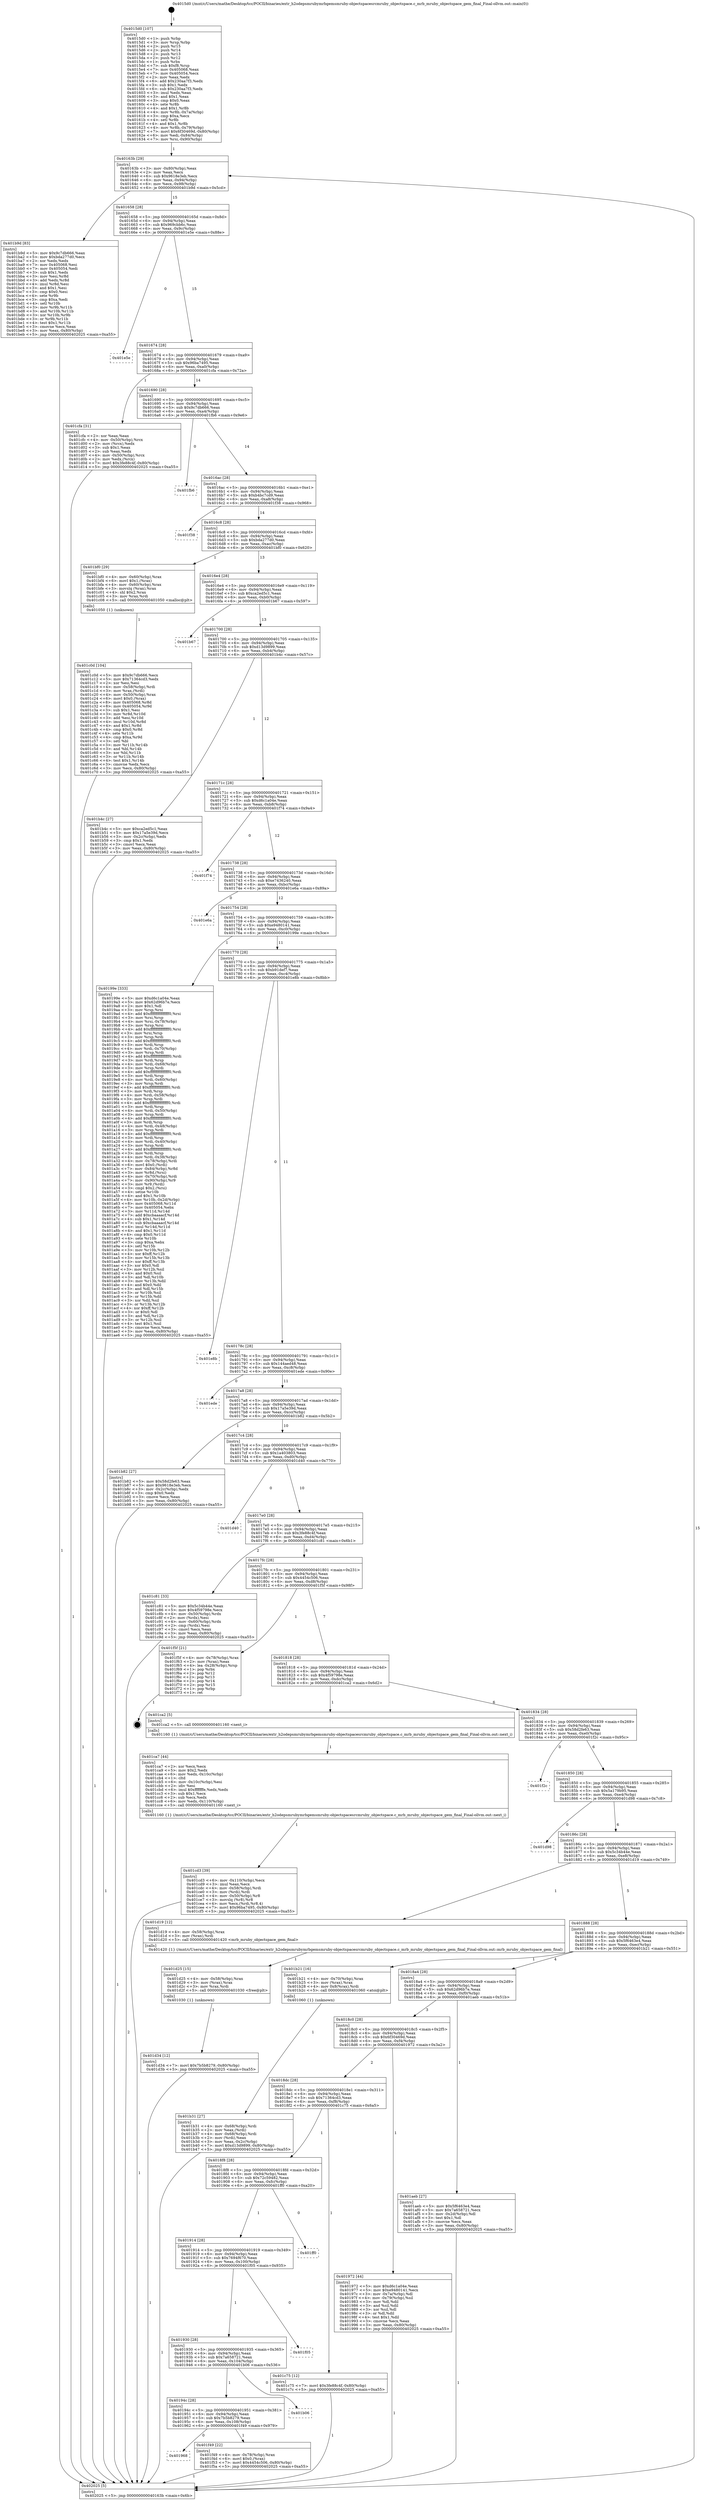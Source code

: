 digraph "0x4015d0" {
  label = "0x4015d0 (/mnt/c/Users/mathe/Desktop/tcc/POCII/binaries/extr_h2odepsmrubymrbgemsmruby-objectspacesrcmruby_objectspace.c_mrb_mruby_objectspace_gem_final_Final-ollvm.out::main(0))"
  labelloc = "t"
  node[shape=record]

  Entry [label="",width=0.3,height=0.3,shape=circle,fillcolor=black,style=filled]
  "0x40163b" [label="{
     0x40163b [29]\l
     | [instrs]\l
     &nbsp;&nbsp;0x40163b \<+3\>: mov -0x80(%rbp),%eax\l
     &nbsp;&nbsp;0x40163e \<+2\>: mov %eax,%ecx\l
     &nbsp;&nbsp;0x401640 \<+6\>: sub $0x9618e3eb,%ecx\l
     &nbsp;&nbsp;0x401646 \<+6\>: mov %eax,-0x94(%rbp)\l
     &nbsp;&nbsp;0x40164c \<+6\>: mov %ecx,-0x98(%rbp)\l
     &nbsp;&nbsp;0x401652 \<+6\>: je 0000000000401b9d \<main+0x5cd\>\l
  }"]
  "0x401b9d" [label="{
     0x401b9d [83]\l
     | [instrs]\l
     &nbsp;&nbsp;0x401b9d \<+5\>: mov $0x9c7db666,%eax\l
     &nbsp;&nbsp;0x401ba2 \<+5\>: mov $0xbda277d0,%ecx\l
     &nbsp;&nbsp;0x401ba7 \<+2\>: xor %edx,%edx\l
     &nbsp;&nbsp;0x401ba9 \<+7\>: mov 0x405068,%esi\l
     &nbsp;&nbsp;0x401bb0 \<+7\>: mov 0x405054,%edi\l
     &nbsp;&nbsp;0x401bb7 \<+3\>: sub $0x1,%edx\l
     &nbsp;&nbsp;0x401bba \<+3\>: mov %esi,%r8d\l
     &nbsp;&nbsp;0x401bbd \<+3\>: add %edx,%r8d\l
     &nbsp;&nbsp;0x401bc0 \<+4\>: imul %r8d,%esi\l
     &nbsp;&nbsp;0x401bc4 \<+3\>: and $0x1,%esi\l
     &nbsp;&nbsp;0x401bc7 \<+3\>: cmp $0x0,%esi\l
     &nbsp;&nbsp;0x401bca \<+4\>: sete %r9b\l
     &nbsp;&nbsp;0x401bce \<+3\>: cmp $0xa,%edi\l
     &nbsp;&nbsp;0x401bd1 \<+4\>: setl %r10b\l
     &nbsp;&nbsp;0x401bd5 \<+3\>: mov %r9b,%r11b\l
     &nbsp;&nbsp;0x401bd8 \<+3\>: and %r10b,%r11b\l
     &nbsp;&nbsp;0x401bdb \<+3\>: xor %r10b,%r9b\l
     &nbsp;&nbsp;0x401bde \<+3\>: or %r9b,%r11b\l
     &nbsp;&nbsp;0x401be1 \<+4\>: test $0x1,%r11b\l
     &nbsp;&nbsp;0x401be5 \<+3\>: cmovne %ecx,%eax\l
     &nbsp;&nbsp;0x401be8 \<+3\>: mov %eax,-0x80(%rbp)\l
     &nbsp;&nbsp;0x401beb \<+5\>: jmp 0000000000402025 \<main+0xa55\>\l
  }"]
  "0x401658" [label="{
     0x401658 [28]\l
     | [instrs]\l
     &nbsp;&nbsp;0x401658 \<+5\>: jmp 000000000040165d \<main+0x8d\>\l
     &nbsp;&nbsp;0x40165d \<+6\>: mov -0x94(%rbp),%eax\l
     &nbsp;&nbsp;0x401663 \<+5\>: sub $0x969cbb6c,%eax\l
     &nbsp;&nbsp;0x401668 \<+6\>: mov %eax,-0x9c(%rbp)\l
     &nbsp;&nbsp;0x40166e \<+6\>: je 0000000000401e5e \<main+0x88e\>\l
  }"]
  Exit [label="",width=0.3,height=0.3,shape=circle,fillcolor=black,style=filled,peripheries=2]
  "0x401e5e" [label="{
     0x401e5e\l
  }", style=dashed]
  "0x401674" [label="{
     0x401674 [28]\l
     | [instrs]\l
     &nbsp;&nbsp;0x401674 \<+5\>: jmp 0000000000401679 \<main+0xa9\>\l
     &nbsp;&nbsp;0x401679 \<+6\>: mov -0x94(%rbp),%eax\l
     &nbsp;&nbsp;0x40167f \<+5\>: sub $0x96ba7495,%eax\l
     &nbsp;&nbsp;0x401684 \<+6\>: mov %eax,-0xa0(%rbp)\l
     &nbsp;&nbsp;0x40168a \<+6\>: je 0000000000401cfa \<main+0x72a\>\l
  }"]
  "0x401968" [label="{
     0x401968\l
  }", style=dashed]
  "0x401cfa" [label="{
     0x401cfa [31]\l
     | [instrs]\l
     &nbsp;&nbsp;0x401cfa \<+2\>: xor %eax,%eax\l
     &nbsp;&nbsp;0x401cfc \<+4\>: mov -0x50(%rbp),%rcx\l
     &nbsp;&nbsp;0x401d00 \<+2\>: mov (%rcx),%edx\l
     &nbsp;&nbsp;0x401d02 \<+3\>: sub $0x1,%eax\l
     &nbsp;&nbsp;0x401d05 \<+2\>: sub %eax,%edx\l
     &nbsp;&nbsp;0x401d07 \<+4\>: mov -0x50(%rbp),%rcx\l
     &nbsp;&nbsp;0x401d0b \<+2\>: mov %edx,(%rcx)\l
     &nbsp;&nbsp;0x401d0d \<+7\>: movl $0x3fe88c4f,-0x80(%rbp)\l
     &nbsp;&nbsp;0x401d14 \<+5\>: jmp 0000000000402025 \<main+0xa55\>\l
  }"]
  "0x401690" [label="{
     0x401690 [28]\l
     | [instrs]\l
     &nbsp;&nbsp;0x401690 \<+5\>: jmp 0000000000401695 \<main+0xc5\>\l
     &nbsp;&nbsp;0x401695 \<+6\>: mov -0x94(%rbp),%eax\l
     &nbsp;&nbsp;0x40169b \<+5\>: sub $0x9c7db666,%eax\l
     &nbsp;&nbsp;0x4016a0 \<+6\>: mov %eax,-0xa4(%rbp)\l
     &nbsp;&nbsp;0x4016a6 \<+6\>: je 0000000000401fb6 \<main+0x9e6\>\l
  }"]
  "0x401f49" [label="{
     0x401f49 [22]\l
     | [instrs]\l
     &nbsp;&nbsp;0x401f49 \<+4\>: mov -0x78(%rbp),%rax\l
     &nbsp;&nbsp;0x401f4d \<+6\>: movl $0x0,(%rax)\l
     &nbsp;&nbsp;0x401f53 \<+7\>: movl $0x4454c506,-0x80(%rbp)\l
     &nbsp;&nbsp;0x401f5a \<+5\>: jmp 0000000000402025 \<main+0xa55\>\l
  }"]
  "0x401fb6" [label="{
     0x401fb6\l
  }", style=dashed]
  "0x4016ac" [label="{
     0x4016ac [28]\l
     | [instrs]\l
     &nbsp;&nbsp;0x4016ac \<+5\>: jmp 00000000004016b1 \<main+0xe1\>\l
     &nbsp;&nbsp;0x4016b1 \<+6\>: mov -0x94(%rbp),%eax\l
     &nbsp;&nbsp;0x4016b7 \<+5\>: sub $0xb4bc7cd9,%eax\l
     &nbsp;&nbsp;0x4016bc \<+6\>: mov %eax,-0xa8(%rbp)\l
     &nbsp;&nbsp;0x4016c2 \<+6\>: je 0000000000401f38 \<main+0x968\>\l
  }"]
  "0x40194c" [label="{
     0x40194c [28]\l
     | [instrs]\l
     &nbsp;&nbsp;0x40194c \<+5\>: jmp 0000000000401951 \<main+0x381\>\l
     &nbsp;&nbsp;0x401951 \<+6\>: mov -0x94(%rbp),%eax\l
     &nbsp;&nbsp;0x401957 \<+5\>: sub $0x7b5b8279,%eax\l
     &nbsp;&nbsp;0x40195c \<+6\>: mov %eax,-0x108(%rbp)\l
     &nbsp;&nbsp;0x401962 \<+6\>: je 0000000000401f49 \<main+0x979\>\l
  }"]
  "0x401f38" [label="{
     0x401f38\l
  }", style=dashed]
  "0x4016c8" [label="{
     0x4016c8 [28]\l
     | [instrs]\l
     &nbsp;&nbsp;0x4016c8 \<+5\>: jmp 00000000004016cd \<main+0xfd\>\l
     &nbsp;&nbsp;0x4016cd \<+6\>: mov -0x94(%rbp),%eax\l
     &nbsp;&nbsp;0x4016d3 \<+5\>: sub $0xbda277d0,%eax\l
     &nbsp;&nbsp;0x4016d8 \<+6\>: mov %eax,-0xac(%rbp)\l
     &nbsp;&nbsp;0x4016de \<+6\>: je 0000000000401bf0 \<main+0x620\>\l
  }"]
  "0x401b06" [label="{
     0x401b06\l
  }", style=dashed]
  "0x401bf0" [label="{
     0x401bf0 [29]\l
     | [instrs]\l
     &nbsp;&nbsp;0x401bf0 \<+4\>: mov -0x60(%rbp),%rax\l
     &nbsp;&nbsp;0x401bf4 \<+6\>: movl $0x1,(%rax)\l
     &nbsp;&nbsp;0x401bfa \<+4\>: mov -0x60(%rbp),%rax\l
     &nbsp;&nbsp;0x401bfe \<+3\>: movslq (%rax),%rax\l
     &nbsp;&nbsp;0x401c01 \<+4\>: shl $0x2,%rax\l
     &nbsp;&nbsp;0x401c05 \<+3\>: mov %rax,%rdi\l
     &nbsp;&nbsp;0x401c08 \<+5\>: call 0000000000401050 \<malloc@plt\>\l
     | [calls]\l
     &nbsp;&nbsp;0x401050 \{1\} (unknown)\l
  }"]
  "0x4016e4" [label="{
     0x4016e4 [28]\l
     | [instrs]\l
     &nbsp;&nbsp;0x4016e4 \<+5\>: jmp 00000000004016e9 \<main+0x119\>\l
     &nbsp;&nbsp;0x4016e9 \<+6\>: mov -0x94(%rbp),%eax\l
     &nbsp;&nbsp;0x4016ef \<+5\>: sub $0xca2ed5c1,%eax\l
     &nbsp;&nbsp;0x4016f4 \<+6\>: mov %eax,-0xb0(%rbp)\l
     &nbsp;&nbsp;0x4016fa \<+6\>: je 0000000000401b67 \<main+0x597\>\l
  }"]
  "0x401930" [label="{
     0x401930 [28]\l
     | [instrs]\l
     &nbsp;&nbsp;0x401930 \<+5\>: jmp 0000000000401935 \<main+0x365\>\l
     &nbsp;&nbsp;0x401935 \<+6\>: mov -0x94(%rbp),%eax\l
     &nbsp;&nbsp;0x40193b \<+5\>: sub $0x7a658721,%eax\l
     &nbsp;&nbsp;0x401940 \<+6\>: mov %eax,-0x104(%rbp)\l
     &nbsp;&nbsp;0x401946 \<+6\>: je 0000000000401b06 \<main+0x536\>\l
  }"]
  "0x401b67" [label="{
     0x401b67\l
  }", style=dashed]
  "0x401700" [label="{
     0x401700 [28]\l
     | [instrs]\l
     &nbsp;&nbsp;0x401700 \<+5\>: jmp 0000000000401705 \<main+0x135\>\l
     &nbsp;&nbsp;0x401705 \<+6\>: mov -0x94(%rbp),%eax\l
     &nbsp;&nbsp;0x40170b \<+5\>: sub $0xd13d9899,%eax\l
     &nbsp;&nbsp;0x401710 \<+6\>: mov %eax,-0xb4(%rbp)\l
     &nbsp;&nbsp;0x401716 \<+6\>: je 0000000000401b4c \<main+0x57c\>\l
  }"]
  "0x401f05" [label="{
     0x401f05\l
  }", style=dashed]
  "0x401b4c" [label="{
     0x401b4c [27]\l
     | [instrs]\l
     &nbsp;&nbsp;0x401b4c \<+5\>: mov $0xca2ed5c1,%eax\l
     &nbsp;&nbsp;0x401b51 \<+5\>: mov $0x17a5e39d,%ecx\l
     &nbsp;&nbsp;0x401b56 \<+3\>: mov -0x2c(%rbp),%edx\l
     &nbsp;&nbsp;0x401b59 \<+3\>: cmp $0x1,%edx\l
     &nbsp;&nbsp;0x401b5c \<+3\>: cmovl %ecx,%eax\l
     &nbsp;&nbsp;0x401b5f \<+3\>: mov %eax,-0x80(%rbp)\l
     &nbsp;&nbsp;0x401b62 \<+5\>: jmp 0000000000402025 \<main+0xa55\>\l
  }"]
  "0x40171c" [label="{
     0x40171c [28]\l
     | [instrs]\l
     &nbsp;&nbsp;0x40171c \<+5\>: jmp 0000000000401721 \<main+0x151\>\l
     &nbsp;&nbsp;0x401721 \<+6\>: mov -0x94(%rbp),%eax\l
     &nbsp;&nbsp;0x401727 \<+5\>: sub $0xd6c1a04e,%eax\l
     &nbsp;&nbsp;0x40172c \<+6\>: mov %eax,-0xb8(%rbp)\l
     &nbsp;&nbsp;0x401732 \<+6\>: je 0000000000401f74 \<main+0x9a4\>\l
  }"]
  "0x401914" [label="{
     0x401914 [28]\l
     | [instrs]\l
     &nbsp;&nbsp;0x401914 \<+5\>: jmp 0000000000401919 \<main+0x349\>\l
     &nbsp;&nbsp;0x401919 \<+6\>: mov -0x94(%rbp),%eax\l
     &nbsp;&nbsp;0x40191f \<+5\>: sub $0x7694f670,%eax\l
     &nbsp;&nbsp;0x401924 \<+6\>: mov %eax,-0x100(%rbp)\l
     &nbsp;&nbsp;0x40192a \<+6\>: je 0000000000401f05 \<main+0x935\>\l
  }"]
  "0x401f74" [label="{
     0x401f74\l
  }", style=dashed]
  "0x401738" [label="{
     0x401738 [28]\l
     | [instrs]\l
     &nbsp;&nbsp;0x401738 \<+5\>: jmp 000000000040173d \<main+0x16d\>\l
     &nbsp;&nbsp;0x40173d \<+6\>: mov -0x94(%rbp),%eax\l
     &nbsp;&nbsp;0x401743 \<+5\>: sub $0xe7436240,%eax\l
     &nbsp;&nbsp;0x401748 \<+6\>: mov %eax,-0xbc(%rbp)\l
     &nbsp;&nbsp;0x40174e \<+6\>: je 0000000000401e6a \<main+0x89a\>\l
  }"]
  "0x401ff0" [label="{
     0x401ff0\l
  }", style=dashed]
  "0x401e6a" [label="{
     0x401e6a\l
  }", style=dashed]
  "0x401754" [label="{
     0x401754 [28]\l
     | [instrs]\l
     &nbsp;&nbsp;0x401754 \<+5\>: jmp 0000000000401759 \<main+0x189\>\l
     &nbsp;&nbsp;0x401759 \<+6\>: mov -0x94(%rbp),%eax\l
     &nbsp;&nbsp;0x40175f \<+5\>: sub $0xe9480141,%eax\l
     &nbsp;&nbsp;0x401764 \<+6\>: mov %eax,-0xc0(%rbp)\l
     &nbsp;&nbsp;0x40176a \<+6\>: je 000000000040199e \<main+0x3ce\>\l
  }"]
  "0x401d34" [label="{
     0x401d34 [12]\l
     | [instrs]\l
     &nbsp;&nbsp;0x401d34 \<+7\>: movl $0x7b5b8279,-0x80(%rbp)\l
     &nbsp;&nbsp;0x401d3b \<+5\>: jmp 0000000000402025 \<main+0xa55\>\l
  }"]
  "0x40199e" [label="{
     0x40199e [333]\l
     | [instrs]\l
     &nbsp;&nbsp;0x40199e \<+5\>: mov $0xd6c1a04e,%eax\l
     &nbsp;&nbsp;0x4019a3 \<+5\>: mov $0x62d96b7e,%ecx\l
     &nbsp;&nbsp;0x4019a8 \<+2\>: mov $0x1,%dl\l
     &nbsp;&nbsp;0x4019aa \<+3\>: mov %rsp,%rsi\l
     &nbsp;&nbsp;0x4019ad \<+4\>: add $0xfffffffffffffff0,%rsi\l
     &nbsp;&nbsp;0x4019b1 \<+3\>: mov %rsi,%rsp\l
     &nbsp;&nbsp;0x4019b4 \<+4\>: mov %rsi,-0x78(%rbp)\l
     &nbsp;&nbsp;0x4019b8 \<+3\>: mov %rsp,%rsi\l
     &nbsp;&nbsp;0x4019bb \<+4\>: add $0xfffffffffffffff0,%rsi\l
     &nbsp;&nbsp;0x4019bf \<+3\>: mov %rsi,%rsp\l
     &nbsp;&nbsp;0x4019c2 \<+3\>: mov %rsp,%rdi\l
     &nbsp;&nbsp;0x4019c5 \<+4\>: add $0xfffffffffffffff0,%rdi\l
     &nbsp;&nbsp;0x4019c9 \<+3\>: mov %rdi,%rsp\l
     &nbsp;&nbsp;0x4019cc \<+4\>: mov %rdi,-0x70(%rbp)\l
     &nbsp;&nbsp;0x4019d0 \<+3\>: mov %rsp,%rdi\l
     &nbsp;&nbsp;0x4019d3 \<+4\>: add $0xfffffffffffffff0,%rdi\l
     &nbsp;&nbsp;0x4019d7 \<+3\>: mov %rdi,%rsp\l
     &nbsp;&nbsp;0x4019da \<+4\>: mov %rdi,-0x68(%rbp)\l
     &nbsp;&nbsp;0x4019de \<+3\>: mov %rsp,%rdi\l
     &nbsp;&nbsp;0x4019e1 \<+4\>: add $0xfffffffffffffff0,%rdi\l
     &nbsp;&nbsp;0x4019e5 \<+3\>: mov %rdi,%rsp\l
     &nbsp;&nbsp;0x4019e8 \<+4\>: mov %rdi,-0x60(%rbp)\l
     &nbsp;&nbsp;0x4019ec \<+3\>: mov %rsp,%rdi\l
     &nbsp;&nbsp;0x4019ef \<+4\>: add $0xfffffffffffffff0,%rdi\l
     &nbsp;&nbsp;0x4019f3 \<+3\>: mov %rdi,%rsp\l
     &nbsp;&nbsp;0x4019f6 \<+4\>: mov %rdi,-0x58(%rbp)\l
     &nbsp;&nbsp;0x4019fa \<+3\>: mov %rsp,%rdi\l
     &nbsp;&nbsp;0x4019fd \<+4\>: add $0xfffffffffffffff0,%rdi\l
     &nbsp;&nbsp;0x401a01 \<+3\>: mov %rdi,%rsp\l
     &nbsp;&nbsp;0x401a04 \<+4\>: mov %rdi,-0x50(%rbp)\l
     &nbsp;&nbsp;0x401a08 \<+3\>: mov %rsp,%rdi\l
     &nbsp;&nbsp;0x401a0b \<+4\>: add $0xfffffffffffffff0,%rdi\l
     &nbsp;&nbsp;0x401a0f \<+3\>: mov %rdi,%rsp\l
     &nbsp;&nbsp;0x401a12 \<+4\>: mov %rdi,-0x48(%rbp)\l
     &nbsp;&nbsp;0x401a16 \<+3\>: mov %rsp,%rdi\l
     &nbsp;&nbsp;0x401a19 \<+4\>: add $0xfffffffffffffff0,%rdi\l
     &nbsp;&nbsp;0x401a1d \<+3\>: mov %rdi,%rsp\l
     &nbsp;&nbsp;0x401a20 \<+4\>: mov %rdi,-0x40(%rbp)\l
     &nbsp;&nbsp;0x401a24 \<+3\>: mov %rsp,%rdi\l
     &nbsp;&nbsp;0x401a27 \<+4\>: add $0xfffffffffffffff0,%rdi\l
     &nbsp;&nbsp;0x401a2b \<+3\>: mov %rdi,%rsp\l
     &nbsp;&nbsp;0x401a2e \<+4\>: mov %rdi,-0x38(%rbp)\l
     &nbsp;&nbsp;0x401a32 \<+4\>: mov -0x78(%rbp),%rdi\l
     &nbsp;&nbsp;0x401a36 \<+6\>: movl $0x0,(%rdi)\l
     &nbsp;&nbsp;0x401a3c \<+7\>: mov -0x84(%rbp),%r8d\l
     &nbsp;&nbsp;0x401a43 \<+3\>: mov %r8d,(%rsi)\l
     &nbsp;&nbsp;0x401a46 \<+4\>: mov -0x70(%rbp),%rdi\l
     &nbsp;&nbsp;0x401a4a \<+7\>: mov -0x90(%rbp),%r9\l
     &nbsp;&nbsp;0x401a51 \<+3\>: mov %r9,(%rdi)\l
     &nbsp;&nbsp;0x401a54 \<+3\>: cmpl $0x2,(%rsi)\l
     &nbsp;&nbsp;0x401a57 \<+4\>: setne %r10b\l
     &nbsp;&nbsp;0x401a5b \<+4\>: and $0x1,%r10b\l
     &nbsp;&nbsp;0x401a5f \<+4\>: mov %r10b,-0x2d(%rbp)\l
     &nbsp;&nbsp;0x401a63 \<+8\>: mov 0x405068,%r11d\l
     &nbsp;&nbsp;0x401a6b \<+7\>: mov 0x405054,%ebx\l
     &nbsp;&nbsp;0x401a72 \<+3\>: mov %r11d,%r14d\l
     &nbsp;&nbsp;0x401a75 \<+7\>: add $0xcbaaaacf,%r14d\l
     &nbsp;&nbsp;0x401a7c \<+4\>: sub $0x1,%r14d\l
     &nbsp;&nbsp;0x401a80 \<+7\>: sub $0xcbaaaacf,%r14d\l
     &nbsp;&nbsp;0x401a87 \<+4\>: imul %r14d,%r11d\l
     &nbsp;&nbsp;0x401a8b \<+4\>: and $0x1,%r11d\l
     &nbsp;&nbsp;0x401a8f \<+4\>: cmp $0x0,%r11d\l
     &nbsp;&nbsp;0x401a93 \<+4\>: sete %r10b\l
     &nbsp;&nbsp;0x401a97 \<+3\>: cmp $0xa,%ebx\l
     &nbsp;&nbsp;0x401a9a \<+4\>: setl %r15b\l
     &nbsp;&nbsp;0x401a9e \<+3\>: mov %r10b,%r12b\l
     &nbsp;&nbsp;0x401aa1 \<+4\>: xor $0xff,%r12b\l
     &nbsp;&nbsp;0x401aa5 \<+3\>: mov %r15b,%r13b\l
     &nbsp;&nbsp;0x401aa8 \<+4\>: xor $0xff,%r13b\l
     &nbsp;&nbsp;0x401aac \<+3\>: xor $0x0,%dl\l
     &nbsp;&nbsp;0x401aaf \<+3\>: mov %r12b,%sil\l
     &nbsp;&nbsp;0x401ab2 \<+4\>: and $0x0,%sil\l
     &nbsp;&nbsp;0x401ab6 \<+3\>: and %dl,%r10b\l
     &nbsp;&nbsp;0x401ab9 \<+3\>: mov %r13b,%dil\l
     &nbsp;&nbsp;0x401abc \<+4\>: and $0x0,%dil\l
     &nbsp;&nbsp;0x401ac0 \<+3\>: and %dl,%r15b\l
     &nbsp;&nbsp;0x401ac3 \<+3\>: or %r10b,%sil\l
     &nbsp;&nbsp;0x401ac6 \<+3\>: or %r15b,%dil\l
     &nbsp;&nbsp;0x401ac9 \<+3\>: xor %dil,%sil\l
     &nbsp;&nbsp;0x401acc \<+3\>: or %r13b,%r12b\l
     &nbsp;&nbsp;0x401acf \<+4\>: xor $0xff,%r12b\l
     &nbsp;&nbsp;0x401ad3 \<+3\>: or $0x0,%dl\l
     &nbsp;&nbsp;0x401ad6 \<+3\>: and %dl,%r12b\l
     &nbsp;&nbsp;0x401ad9 \<+3\>: or %r12b,%sil\l
     &nbsp;&nbsp;0x401adc \<+4\>: test $0x1,%sil\l
     &nbsp;&nbsp;0x401ae0 \<+3\>: cmovne %ecx,%eax\l
     &nbsp;&nbsp;0x401ae3 \<+3\>: mov %eax,-0x80(%rbp)\l
     &nbsp;&nbsp;0x401ae6 \<+5\>: jmp 0000000000402025 \<main+0xa55\>\l
  }"]
  "0x401770" [label="{
     0x401770 [28]\l
     | [instrs]\l
     &nbsp;&nbsp;0x401770 \<+5\>: jmp 0000000000401775 \<main+0x1a5\>\l
     &nbsp;&nbsp;0x401775 \<+6\>: mov -0x94(%rbp),%eax\l
     &nbsp;&nbsp;0x40177b \<+5\>: sub $0xb91def7,%eax\l
     &nbsp;&nbsp;0x401780 \<+6\>: mov %eax,-0xc4(%rbp)\l
     &nbsp;&nbsp;0x401786 \<+6\>: je 0000000000401e8b \<main+0x8bb\>\l
  }"]
  "0x401d25" [label="{
     0x401d25 [15]\l
     | [instrs]\l
     &nbsp;&nbsp;0x401d25 \<+4\>: mov -0x58(%rbp),%rax\l
     &nbsp;&nbsp;0x401d29 \<+3\>: mov (%rax),%rax\l
     &nbsp;&nbsp;0x401d2c \<+3\>: mov %rax,%rdi\l
     &nbsp;&nbsp;0x401d2f \<+5\>: call 0000000000401030 \<free@plt\>\l
     | [calls]\l
     &nbsp;&nbsp;0x401030 \{1\} (unknown)\l
  }"]
  "0x401e8b" [label="{
     0x401e8b\l
  }", style=dashed]
  "0x40178c" [label="{
     0x40178c [28]\l
     | [instrs]\l
     &nbsp;&nbsp;0x40178c \<+5\>: jmp 0000000000401791 \<main+0x1c1\>\l
     &nbsp;&nbsp;0x401791 \<+6\>: mov -0x94(%rbp),%eax\l
     &nbsp;&nbsp;0x401797 \<+5\>: sub $0x144aed48,%eax\l
     &nbsp;&nbsp;0x40179c \<+6\>: mov %eax,-0xc8(%rbp)\l
     &nbsp;&nbsp;0x4017a2 \<+6\>: je 0000000000401ede \<main+0x90e\>\l
  }"]
  "0x401cd3" [label="{
     0x401cd3 [39]\l
     | [instrs]\l
     &nbsp;&nbsp;0x401cd3 \<+6\>: mov -0x110(%rbp),%ecx\l
     &nbsp;&nbsp;0x401cd9 \<+3\>: imul %eax,%ecx\l
     &nbsp;&nbsp;0x401cdc \<+4\>: mov -0x58(%rbp),%rdi\l
     &nbsp;&nbsp;0x401ce0 \<+3\>: mov (%rdi),%rdi\l
     &nbsp;&nbsp;0x401ce3 \<+4\>: mov -0x50(%rbp),%r8\l
     &nbsp;&nbsp;0x401ce7 \<+3\>: movslq (%r8),%r8\l
     &nbsp;&nbsp;0x401cea \<+4\>: mov %ecx,(%rdi,%r8,4)\l
     &nbsp;&nbsp;0x401cee \<+7\>: movl $0x96ba7495,-0x80(%rbp)\l
     &nbsp;&nbsp;0x401cf5 \<+5\>: jmp 0000000000402025 \<main+0xa55\>\l
  }"]
  "0x401ede" [label="{
     0x401ede\l
  }", style=dashed]
  "0x4017a8" [label="{
     0x4017a8 [28]\l
     | [instrs]\l
     &nbsp;&nbsp;0x4017a8 \<+5\>: jmp 00000000004017ad \<main+0x1dd\>\l
     &nbsp;&nbsp;0x4017ad \<+6\>: mov -0x94(%rbp),%eax\l
     &nbsp;&nbsp;0x4017b3 \<+5\>: sub $0x17a5e39d,%eax\l
     &nbsp;&nbsp;0x4017b8 \<+6\>: mov %eax,-0xcc(%rbp)\l
     &nbsp;&nbsp;0x4017be \<+6\>: je 0000000000401b82 \<main+0x5b2\>\l
  }"]
  "0x401ca7" [label="{
     0x401ca7 [44]\l
     | [instrs]\l
     &nbsp;&nbsp;0x401ca7 \<+2\>: xor %ecx,%ecx\l
     &nbsp;&nbsp;0x401ca9 \<+5\>: mov $0x2,%edx\l
     &nbsp;&nbsp;0x401cae \<+6\>: mov %edx,-0x10c(%rbp)\l
     &nbsp;&nbsp;0x401cb4 \<+1\>: cltd\l
     &nbsp;&nbsp;0x401cb5 \<+6\>: mov -0x10c(%rbp),%esi\l
     &nbsp;&nbsp;0x401cbb \<+2\>: idiv %esi\l
     &nbsp;&nbsp;0x401cbd \<+6\>: imul $0xfffffffe,%edx,%edx\l
     &nbsp;&nbsp;0x401cc3 \<+3\>: sub $0x1,%ecx\l
     &nbsp;&nbsp;0x401cc6 \<+2\>: sub %ecx,%edx\l
     &nbsp;&nbsp;0x401cc8 \<+6\>: mov %edx,-0x110(%rbp)\l
     &nbsp;&nbsp;0x401cce \<+5\>: call 0000000000401160 \<next_i\>\l
     | [calls]\l
     &nbsp;&nbsp;0x401160 \{1\} (/mnt/c/Users/mathe/Desktop/tcc/POCII/binaries/extr_h2odepsmrubymrbgemsmruby-objectspacesrcmruby_objectspace.c_mrb_mruby_objectspace_gem_final_Final-ollvm.out::next_i)\l
  }"]
  "0x401b82" [label="{
     0x401b82 [27]\l
     | [instrs]\l
     &nbsp;&nbsp;0x401b82 \<+5\>: mov $0x58d2fe63,%eax\l
     &nbsp;&nbsp;0x401b87 \<+5\>: mov $0x9618e3eb,%ecx\l
     &nbsp;&nbsp;0x401b8c \<+3\>: mov -0x2c(%rbp),%edx\l
     &nbsp;&nbsp;0x401b8f \<+3\>: cmp $0x0,%edx\l
     &nbsp;&nbsp;0x401b92 \<+3\>: cmove %ecx,%eax\l
     &nbsp;&nbsp;0x401b95 \<+3\>: mov %eax,-0x80(%rbp)\l
     &nbsp;&nbsp;0x401b98 \<+5\>: jmp 0000000000402025 \<main+0xa55\>\l
  }"]
  "0x4017c4" [label="{
     0x4017c4 [28]\l
     | [instrs]\l
     &nbsp;&nbsp;0x4017c4 \<+5\>: jmp 00000000004017c9 \<main+0x1f9\>\l
     &nbsp;&nbsp;0x4017c9 \<+6\>: mov -0x94(%rbp),%eax\l
     &nbsp;&nbsp;0x4017cf \<+5\>: sub $0x1a403803,%eax\l
     &nbsp;&nbsp;0x4017d4 \<+6\>: mov %eax,-0xd0(%rbp)\l
     &nbsp;&nbsp;0x4017da \<+6\>: je 0000000000401d40 \<main+0x770\>\l
  }"]
  "0x4018f8" [label="{
     0x4018f8 [28]\l
     | [instrs]\l
     &nbsp;&nbsp;0x4018f8 \<+5\>: jmp 00000000004018fd \<main+0x32d\>\l
     &nbsp;&nbsp;0x4018fd \<+6\>: mov -0x94(%rbp),%eax\l
     &nbsp;&nbsp;0x401903 \<+5\>: sub $0x72c59482,%eax\l
     &nbsp;&nbsp;0x401908 \<+6\>: mov %eax,-0xfc(%rbp)\l
     &nbsp;&nbsp;0x40190e \<+6\>: je 0000000000401ff0 \<main+0xa20\>\l
  }"]
  "0x401d40" [label="{
     0x401d40\l
  }", style=dashed]
  "0x4017e0" [label="{
     0x4017e0 [28]\l
     | [instrs]\l
     &nbsp;&nbsp;0x4017e0 \<+5\>: jmp 00000000004017e5 \<main+0x215\>\l
     &nbsp;&nbsp;0x4017e5 \<+6\>: mov -0x94(%rbp),%eax\l
     &nbsp;&nbsp;0x4017eb \<+5\>: sub $0x3fe88c4f,%eax\l
     &nbsp;&nbsp;0x4017f0 \<+6\>: mov %eax,-0xd4(%rbp)\l
     &nbsp;&nbsp;0x4017f6 \<+6\>: je 0000000000401c81 \<main+0x6b1\>\l
  }"]
  "0x401c75" [label="{
     0x401c75 [12]\l
     | [instrs]\l
     &nbsp;&nbsp;0x401c75 \<+7\>: movl $0x3fe88c4f,-0x80(%rbp)\l
     &nbsp;&nbsp;0x401c7c \<+5\>: jmp 0000000000402025 \<main+0xa55\>\l
  }"]
  "0x401c81" [label="{
     0x401c81 [33]\l
     | [instrs]\l
     &nbsp;&nbsp;0x401c81 \<+5\>: mov $0x5c34b44e,%eax\l
     &nbsp;&nbsp;0x401c86 \<+5\>: mov $0x4f59798e,%ecx\l
     &nbsp;&nbsp;0x401c8b \<+4\>: mov -0x50(%rbp),%rdx\l
     &nbsp;&nbsp;0x401c8f \<+2\>: mov (%rdx),%esi\l
     &nbsp;&nbsp;0x401c91 \<+4\>: mov -0x60(%rbp),%rdx\l
     &nbsp;&nbsp;0x401c95 \<+2\>: cmp (%rdx),%esi\l
     &nbsp;&nbsp;0x401c97 \<+3\>: cmovl %ecx,%eax\l
     &nbsp;&nbsp;0x401c9a \<+3\>: mov %eax,-0x80(%rbp)\l
     &nbsp;&nbsp;0x401c9d \<+5\>: jmp 0000000000402025 \<main+0xa55\>\l
  }"]
  "0x4017fc" [label="{
     0x4017fc [28]\l
     | [instrs]\l
     &nbsp;&nbsp;0x4017fc \<+5\>: jmp 0000000000401801 \<main+0x231\>\l
     &nbsp;&nbsp;0x401801 \<+6\>: mov -0x94(%rbp),%eax\l
     &nbsp;&nbsp;0x401807 \<+5\>: sub $0x4454c506,%eax\l
     &nbsp;&nbsp;0x40180c \<+6\>: mov %eax,-0xd8(%rbp)\l
     &nbsp;&nbsp;0x401812 \<+6\>: je 0000000000401f5f \<main+0x98f\>\l
  }"]
  "0x401c0d" [label="{
     0x401c0d [104]\l
     | [instrs]\l
     &nbsp;&nbsp;0x401c0d \<+5\>: mov $0x9c7db666,%ecx\l
     &nbsp;&nbsp;0x401c12 \<+5\>: mov $0x71364cd3,%edx\l
     &nbsp;&nbsp;0x401c17 \<+2\>: xor %esi,%esi\l
     &nbsp;&nbsp;0x401c19 \<+4\>: mov -0x58(%rbp),%rdi\l
     &nbsp;&nbsp;0x401c1d \<+3\>: mov %rax,(%rdi)\l
     &nbsp;&nbsp;0x401c20 \<+4\>: mov -0x50(%rbp),%rax\l
     &nbsp;&nbsp;0x401c24 \<+6\>: movl $0x0,(%rax)\l
     &nbsp;&nbsp;0x401c2a \<+8\>: mov 0x405068,%r8d\l
     &nbsp;&nbsp;0x401c32 \<+8\>: mov 0x405054,%r9d\l
     &nbsp;&nbsp;0x401c3a \<+3\>: sub $0x1,%esi\l
     &nbsp;&nbsp;0x401c3d \<+3\>: mov %r8d,%r10d\l
     &nbsp;&nbsp;0x401c40 \<+3\>: add %esi,%r10d\l
     &nbsp;&nbsp;0x401c43 \<+4\>: imul %r10d,%r8d\l
     &nbsp;&nbsp;0x401c47 \<+4\>: and $0x1,%r8d\l
     &nbsp;&nbsp;0x401c4b \<+4\>: cmp $0x0,%r8d\l
     &nbsp;&nbsp;0x401c4f \<+4\>: sete %r11b\l
     &nbsp;&nbsp;0x401c53 \<+4\>: cmp $0xa,%r9d\l
     &nbsp;&nbsp;0x401c57 \<+3\>: setl %bl\l
     &nbsp;&nbsp;0x401c5a \<+3\>: mov %r11b,%r14b\l
     &nbsp;&nbsp;0x401c5d \<+3\>: and %bl,%r14b\l
     &nbsp;&nbsp;0x401c60 \<+3\>: xor %bl,%r11b\l
     &nbsp;&nbsp;0x401c63 \<+3\>: or %r11b,%r14b\l
     &nbsp;&nbsp;0x401c66 \<+4\>: test $0x1,%r14b\l
     &nbsp;&nbsp;0x401c6a \<+3\>: cmovne %edx,%ecx\l
     &nbsp;&nbsp;0x401c6d \<+3\>: mov %ecx,-0x80(%rbp)\l
     &nbsp;&nbsp;0x401c70 \<+5\>: jmp 0000000000402025 \<main+0xa55\>\l
  }"]
  "0x401f5f" [label="{
     0x401f5f [21]\l
     | [instrs]\l
     &nbsp;&nbsp;0x401f5f \<+4\>: mov -0x78(%rbp),%rax\l
     &nbsp;&nbsp;0x401f63 \<+2\>: mov (%rax),%eax\l
     &nbsp;&nbsp;0x401f65 \<+4\>: lea -0x28(%rbp),%rsp\l
     &nbsp;&nbsp;0x401f69 \<+1\>: pop %rbx\l
     &nbsp;&nbsp;0x401f6a \<+2\>: pop %r12\l
     &nbsp;&nbsp;0x401f6c \<+2\>: pop %r13\l
     &nbsp;&nbsp;0x401f6e \<+2\>: pop %r14\l
     &nbsp;&nbsp;0x401f70 \<+2\>: pop %r15\l
     &nbsp;&nbsp;0x401f72 \<+1\>: pop %rbp\l
     &nbsp;&nbsp;0x401f73 \<+1\>: ret\l
  }"]
  "0x401818" [label="{
     0x401818 [28]\l
     | [instrs]\l
     &nbsp;&nbsp;0x401818 \<+5\>: jmp 000000000040181d \<main+0x24d\>\l
     &nbsp;&nbsp;0x40181d \<+6\>: mov -0x94(%rbp),%eax\l
     &nbsp;&nbsp;0x401823 \<+5\>: sub $0x4f59798e,%eax\l
     &nbsp;&nbsp;0x401828 \<+6\>: mov %eax,-0xdc(%rbp)\l
     &nbsp;&nbsp;0x40182e \<+6\>: je 0000000000401ca2 \<main+0x6d2\>\l
  }"]
  "0x401b31" [label="{
     0x401b31 [27]\l
     | [instrs]\l
     &nbsp;&nbsp;0x401b31 \<+4\>: mov -0x68(%rbp),%rdi\l
     &nbsp;&nbsp;0x401b35 \<+2\>: mov %eax,(%rdi)\l
     &nbsp;&nbsp;0x401b37 \<+4\>: mov -0x68(%rbp),%rdi\l
     &nbsp;&nbsp;0x401b3b \<+2\>: mov (%rdi),%eax\l
     &nbsp;&nbsp;0x401b3d \<+3\>: mov %eax,-0x2c(%rbp)\l
     &nbsp;&nbsp;0x401b40 \<+7\>: movl $0xd13d9899,-0x80(%rbp)\l
     &nbsp;&nbsp;0x401b47 \<+5\>: jmp 0000000000402025 \<main+0xa55\>\l
  }"]
  "0x401ca2" [label="{
     0x401ca2 [5]\l
     | [instrs]\l
     &nbsp;&nbsp;0x401ca2 \<+5\>: call 0000000000401160 \<next_i\>\l
     | [calls]\l
     &nbsp;&nbsp;0x401160 \{1\} (/mnt/c/Users/mathe/Desktop/tcc/POCII/binaries/extr_h2odepsmrubymrbgemsmruby-objectspacesrcmruby_objectspace.c_mrb_mruby_objectspace_gem_final_Final-ollvm.out::next_i)\l
  }"]
  "0x401834" [label="{
     0x401834 [28]\l
     | [instrs]\l
     &nbsp;&nbsp;0x401834 \<+5\>: jmp 0000000000401839 \<main+0x269\>\l
     &nbsp;&nbsp;0x401839 \<+6\>: mov -0x94(%rbp),%eax\l
     &nbsp;&nbsp;0x40183f \<+5\>: sub $0x58d2fe63,%eax\l
     &nbsp;&nbsp;0x401844 \<+6\>: mov %eax,-0xe0(%rbp)\l
     &nbsp;&nbsp;0x40184a \<+6\>: je 0000000000401f2c \<main+0x95c\>\l
  }"]
  "0x4015d0" [label="{
     0x4015d0 [107]\l
     | [instrs]\l
     &nbsp;&nbsp;0x4015d0 \<+1\>: push %rbp\l
     &nbsp;&nbsp;0x4015d1 \<+3\>: mov %rsp,%rbp\l
     &nbsp;&nbsp;0x4015d4 \<+2\>: push %r15\l
     &nbsp;&nbsp;0x4015d6 \<+2\>: push %r14\l
     &nbsp;&nbsp;0x4015d8 \<+2\>: push %r13\l
     &nbsp;&nbsp;0x4015da \<+2\>: push %r12\l
     &nbsp;&nbsp;0x4015dc \<+1\>: push %rbx\l
     &nbsp;&nbsp;0x4015dd \<+7\>: sub $0xf8,%rsp\l
     &nbsp;&nbsp;0x4015e4 \<+7\>: mov 0x405068,%eax\l
     &nbsp;&nbsp;0x4015eb \<+7\>: mov 0x405054,%ecx\l
     &nbsp;&nbsp;0x4015f2 \<+2\>: mov %eax,%edx\l
     &nbsp;&nbsp;0x4015f4 \<+6\>: add $0x230aa7f3,%edx\l
     &nbsp;&nbsp;0x4015fa \<+3\>: sub $0x1,%edx\l
     &nbsp;&nbsp;0x4015fd \<+6\>: sub $0x230aa7f3,%edx\l
     &nbsp;&nbsp;0x401603 \<+3\>: imul %edx,%eax\l
     &nbsp;&nbsp;0x401606 \<+3\>: and $0x1,%eax\l
     &nbsp;&nbsp;0x401609 \<+3\>: cmp $0x0,%eax\l
     &nbsp;&nbsp;0x40160c \<+4\>: sete %r8b\l
     &nbsp;&nbsp;0x401610 \<+4\>: and $0x1,%r8b\l
     &nbsp;&nbsp;0x401614 \<+4\>: mov %r8b,-0x7a(%rbp)\l
     &nbsp;&nbsp;0x401618 \<+3\>: cmp $0xa,%ecx\l
     &nbsp;&nbsp;0x40161b \<+4\>: setl %r8b\l
     &nbsp;&nbsp;0x40161f \<+4\>: and $0x1,%r8b\l
     &nbsp;&nbsp;0x401623 \<+4\>: mov %r8b,-0x79(%rbp)\l
     &nbsp;&nbsp;0x401627 \<+7\>: movl $0x6f30469d,-0x80(%rbp)\l
     &nbsp;&nbsp;0x40162e \<+6\>: mov %edi,-0x84(%rbp)\l
     &nbsp;&nbsp;0x401634 \<+7\>: mov %rsi,-0x90(%rbp)\l
  }"]
  "0x401f2c" [label="{
     0x401f2c\l
  }", style=dashed]
  "0x401850" [label="{
     0x401850 [28]\l
     | [instrs]\l
     &nbsp;&nbsp;0x401850 \<+5\>: jmp 0000000000401855 \<main+0x285\>\l
     &nbsp;&nbsp;0x401855 \<+6\>: mov -0x94(%rbp),%eax\l
     &nbsp;&nbsp;0x40185b \<+5\>: sub $0x5a179b95,%eax\l
     &nbsp;&nbsp;0x401860 \<+6\>: mov %eax,-0xe4(%rbp)\l
     &nbsp;&nbsp;0x401866 \<+6\>: je 0000000000401d98 \<main+0x7c8\>\l
  }"]
  "0x402025" [label="{
     0x402025 [5]\l
     | [instrs]\l
     &nbsp;&nbsp;0x402025 \<+5\>: jmp 000000000040163b \<main+0x6b\>\l
  }"]
  "0x401d98" [label="{
     0x401d98\l
  }", style=dashed]
  "0x40186c" [label="{
     0x40186c [28]\l
     | [instrs]\l
     &nbsp;&nbsp;0x40186c \<+5\>: jmp 0000000000401871 \<main+0x2a1\>\l
     &nbsp;&nbsp;0x401871 \<+6\>: mov -0x94(%rbp),%eax\l
     &nbsp;&nbsp;0x401877 \<+5\>: sub $0x5c34b44e,%eax\l
     &nbsp;&nbsp;0x40187c \<+6\>: mov %eax,-0xe8(%rbp)\l
     &nbsp;&nbsp;0x401882 \<+6\>: je 0000000000401d19 \<main+0x749\>\l
  }"]
  "0x4018dc" [label="{
     0x4018dc [28]\l
     | [instrs]\l
     &nbsp;&nbsp;0x4018dc \<+5\>: jmp 00000000004018e1 \<main+0x311\>\l
     &nbsp;&nbsp;0x4018e1 \<+6\>: mov -0x94(%rbp),%eax\l
     &nbsp;&nbsp;0x4018e7 \<+5\>: sub $0x71364cd3,%eax\l
     &nbsp;&nbsp;0x4018ec \<+6\>: mov %eax,-0xf8(%rbp)\l
     &nbsp;&nbsp;0x4018f2 \<+6\>: je 0000000000401c75 \<main+0x6a5\>\l
  }"]
  "0x401d19" [label="{
     0x401d19 [12]\l
     | [instrs]\l
     &nbsp;&nbsp;0x401d19 \<+4\>: mov -0x58(%rbp),%rax\l
     &nbsp;&nbsp;0x401d1d \<+3\>: mov (%rax),%rdi\l
     &nbsp;&nbsp;0x401d20 \<+5\>: call 0000000000401420 \<mrb_mruby_objectspace_gem_final\>\l
     | [calls]\l
     &nbsp;&nbsp;0x401420 \{1\} (/mnt/c/Users/mathe/Desktop/tcc/POCII/binaries/extr_h2odepsmrubymrbgemsmruby-objectspacesrcmruby_objectspace.c_mrb_mruby_objectspace_gem_final_Final-ollvm.out::mrb_mruby_objectspace_gem_final)\l
  }"]
  "0x401888" [label="{
     0x401888 [28]\l
     | [instrs]\l
     &nbsp;&nbsp;0x401888 \<+5\>: jmp 000000000040188d \<main+0x2bd\>\l
     &nbsp;&nbsp;0x40188d \<+6\>: mov -0x94(%rbp),%eax\l
     &nbsp;&nbsp;0x401893 \<+5\>: sub $0x5f6463e4,%eax\l
     &nbsp;&nbsp;0x401898 \<+6\>: mov %eax,-0xec(%rbp)\l
     &nbsp;&nbsp;0x40189e \<+6\>: je 0000000000401b21 \<main+0x551\>\l
  }"]
  "0x401972" [label="{
     0x401972 [44]\l
     | [instrs]\l
     &nbsp;&nbsp;0x401972 \<+5\>: mov $0xd6c1a04e,%eax\l
     &nbsp;&nbsp;0x401977 \<+5\>: mov $0xe9480141,%ecx\l
     &nbsp;&nbsp;0x40197c \<+3\>: mov -0x7a(%rbp),%dl\l
     &nbsp;&nbsp;0x40197f \<+4\>: mov -0x79(%rbp),%sil\l
     &nbsp;&nbsp;0x401983 \<+3\>: mov %dl,%dil\l
     &nbsp;&nbsp;0x401986 \<+3\>: and %sil,%dil\l
     &nbsp;&nbsp;0x401989 \<+3\>: xor %sil,%dl\l
     &nbsp;&nbsp;0x40198c \<+3\>: or %dl,%dil\l
     &nbsp;&nbsp;0x40198f \<+4\>: test $0x1,%dil\l
     &nbsp;&nbsp;0x401993 \<+3\>: cmovne %ecx,%eax\l
     &nbsp;&nbsp;0x401996 \<+3\>: mov %eax,-0x80(%rbp)\l
     &nbsp;&nbsp;0x401999 \<+5\>: jmp 0000000000402025 \<main+0xa55\>\l
  }"]
  "0x401b21" [label="{
     0x401b21 [16]\l
     | [instrs]\l
     &nbsp;&nbsp;0x401b21 \<+4\>: mov -0x70(%rbp),%rax\l
     &nbsp;&nbsp;0x401b25 \<+3\>: mov (%rax),%rax\l
     &nbsp;&nbsp;0x401b28 \<+4\>: mov 0x8(%rax),%rdi\l
     &nbsp;&nbsp;0x401b2c \<+5\>: call 0000000000401060 \<atoi@plt\>\l
     | [calls]\l
     &nbsp;&nbsp;0x401060 \{1\} (unknown)\l
  }"]
  "0x4018a4" [label="{
     0x4018a4 [28]\l
     | [instrs]\l
     &nbsp;&nbsp;0x4018a4 \<+5\>: jmp 00000000004018a9 \<main+0x2d9\>\l
     &nbsp;&nbsp;0x4018a9 \<+6\>: mov -0x94(%rbp),%eax\l
     &nbsp;&nbsp;0x4018af \<+5\>: sub $0x62d96b7e,%eax\l
     &nbsp;&nbsp;0x4018b4 \<+6\>: mov %eax,-0xf0(%rbp)\l
     &nbsp;&nbsp;0x4018ba \<+6\>: je 0000000000401aeb \<main+0x51b\>\l
  }"]
  "0x4018c0" [label="{
     0x4018c0 [28]\l
     | [instrs]\l
     &nbsp;&nbsp;0x4018c0 \<+5\>: jmp 00000000004018c5 \<main+0x2f5\>\l
     &nbsp;&nbsp;0x4018c5 \<+6\>: mov -0x94(%rbp),%eax\l
     &nbsp;&nbsp;0x4018cb \<+5\>: sub $0x6f30469d,%eax\l
     &nbsp;&nbsp;0x4018d0 \<+6\>: mov %eax,-0xf4(%rbp)\l
     &nbsp;&nbsp;0x4018d6 \<+6\>: je 0000000000401972 \<main+0x3a2\>\l
  }"]
  "0x401aeb" [label="{
     0x401aeb [27]\l
     | [instrs]\l
     &nbsp;&nbsp;0x401aeb \<+5\>: mov $0x5f6463e4,%eax\l
     &nbsp;&nbsp;0x401af0 \<+5\>: mov $0x7a658721,%ecx\l
     &nbsp;&nbsp;0x401af5 \<+3\>: mov -0x2d(%rbp),%dl\l
     &nbsp;&nbsp;0x401af8 \<+3\>: test $0x1,%dl\l
     &nbsp;&nbsp;0x401afb \<+3\>: cmovne %ecx,%eax\l
     &nbsp;&nbsp;0x401afe \<+3\>: mov %eax,-0x80(%rbp)\l
     &nbsp;&nbsp;0x401b01 \<+5\>: jmp 0000000000402025 \<main+0xa55\>\l
  }"]
  Entry -> "0x4015d0" [label=" 1"]
  "0x40163b" -> "0x401b9d" [label=" 1"]
  "0x40163b" -> "0x401658" [label=" 15"]
  "0x401f5f" -> Exit [label=" 1"]
  "0x401658" -> "0x401e5e" [label=" 0"]
  "0x401658" -> "0x401674" [label=" 15"]
  "0x401f49" -> "0x402025" [label=" 1"]
  "0x401674" -> "0x401cfa" [label=" 1"]
  "0x401674" -> "0x401690" [label=" 14"]
  "0x40194c" -> "0x401968" [label=" 0"]
  "0x401690" -> "0x401fb6" [label=" 0"]
  "0x401690" -> "0x4016ac" [label=" 14"]
  "0x40194c" -> "0x401f49" [label=" 1"]
  "0x4016ac" -> "0x401f38" [label=" 0"]
  "0x4016ac" -> "0x4016c8" [label=" 14"]
  "0x401930" -> "0x40194c" [label=" 1"]
  "0x4016c8" -> "0x401bf0" [label=" 1"]
  "0x4016c8" -> "0x4016e4" [label=" 13"]
  "0x401930" -> "0x401b06" [label=" 0"]
  "0x4016e4" -> "0x401b67" [label=" 0"]
  "0x4016e4" -> "0x401700" [label=" 13"]
  "0x401914" -> "0x401930" [label=" 1"]
  "0x401700" -> "0x401b4c" [label=" 1"]
  "0x401700" -> "0x40171c" [label=" 12"]
  "0x401914" -> "0x401f05" [label=" 0"]
  "0x40171c" -> "0x401f74" [label=" 0"]
  "0x40171c" -> "0x401738" [label=" 12"]
  "0x4018f8" -> "0x401914" [label=" 1"]
  "0x401738" -> "0x401e6a" [label=" 0"]
  "0x401738" -> "0x401754" [label=" 12"]
  "0x4018f8" -> "0x401ff0" [label=" 0"]
  "0x401754" -> "0x40199e" [label=" 1"]
  "0x401754" -> "0x401770" [label=" 11"]
  "0x401d34" -> "0x402025" [label=" 1"]
  "0x401770" -> "0x401e8b" [label=" 0"]
  "0x401770" -> "0x40178c" [label=" 11"]
  "0x401d25" -> "0x401d34" [label=" 1"]
  "0x40178c" -> "0x401ede" [label=" 0"]
  "0x40178c" -> "0x4017a8" [label=" 11"]
  "0x401d19" -> "0x401d25" [label=" 1"]
  "0x4017a8" -> "0x401b82" [label=" 1"]
  "0x4017a8" -> "0x4017c4" [label=" 10"]
  "0x401cfa" -> "0x402025" [label=" 1"]
  "0x4017c4" -> "0x401d40" [label=" 0"]
  "0x4017c4" -> "0x4017e0" [label=" 10"]
  "0x401cd3" -> "0x402025" [label=" 1"]
  "0x4017e0" -> "0x401c81" [label=" 2"]
  "0x4017e0" -> "0x4017fc" [label=" 8"]
  "0x401ca7" -> "0x401cd3" [label=" 1"]
  "0x4017fc" -> "0x401f5f" [label=" 1"]
  "0x4017fc" -> "0x401818" [label=" 7"]
  "0x401c81" -> "0x402025" [label=" 2"]
  "0x401818" -> "0x401ca2" [label=" 1"]
  "0x401818" -> "0x401834" [label=" 6"]
  "0x401c75" -> "0x402025" [label=" 1"]
  "0x401834" -> "0x401f2c" [label=" 0"]
  "0x401834" -> "0x401850" [label=" 6"]
  "0x4018dc" -> "0x401c75" [label=" 1"]
  "0x401850" -> "0x401d98" [label=" 0"]
  "0x401850" -> "0x40186c" [label=" 6"]
  "0x401ca2" -> "0x401ca7" [label=" 1"]
  "0x40186c" -> "0x401d19" [label=" 1"]
  "0x40186c" -> "0x401888" [label=" 5"]
  "0x401c0d" -> "0x402025" [label=" 1"]
  "0x401888" -> "0x401b21" [label=" 1"]
  "0x401888" -> "0x4018a4" [label=" 4"]
  "0x401bf0" -> "0x401c0d" [label=" 1"]
  "0x4018a4" -> "0x401aeb" [label=" 1"]
  "0x4018a4" -> "0x4018c0" [label=" 3"]
  "0x401b9d" -> "0x402025" [label=" 1"]
  "0x4018c0" -> "0x401972" [label=" 1"]
  "0x4018c0" -> "0x4018dc" [label=" 2"]
  "0x401972" -> "0x402025" [label=" 1"]
  "0x4015d0" -> "0x40163b" [label=" 1"]
  "0x402025" -> "0x40163b" [label=" 15"]
  "0x4018dc" -> "0x4018f8" [label=" 1"]
  "0x40199e" -> "0x402025" [label=" 1"]
  "0x401aeb" -> "0x402025" [label=" 1"]
  "0x401b21" -> "0x401b31" [label=" 1"]
  "0x401b31" -> "0x402025" [label=" 1"]
  "0x401b4c" -> "0x402025" [label=" 1"]
  "0x401b82" -> "0x402025" [label=" 1"]
}
